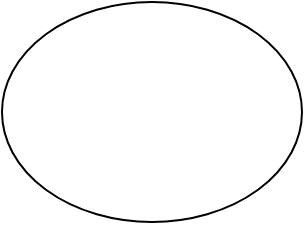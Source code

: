 <mxfile version="24.3.1" type="github">
  <diagram name="Página-1" id="3U9EgOW-RXNVRTxbTy9U">
    <mxGraphModel dx="1434" dy="772" grid="1" gridSize="10" guides="1" tooltips="1" connect="1" arrows="1" fold="1" page="1" pageScale="1" pageWidth="827" pageHeight="1169" math="0" shadow="0">
      <root>
        <mxCell id="0" />
        <mxCell id="1" parent="0" />
        <mxCell id="rhgXcwyFBJ2ZQ0Ew4rcw-2" value="" style="ellipse;whiteSpace=wrap;html=1;" vertex="1" parent="1">
          <mxGeometry x="330" y="10" width="150" height="110" as="geometry" />
        </mxCell>
      </root>
    </mxGraphModel>
  </diagram>
</mxfile>
